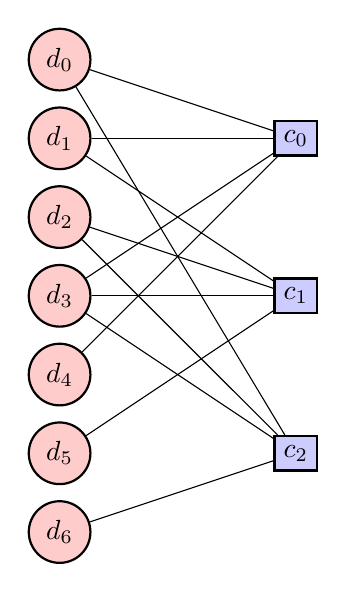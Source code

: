 \begin{tikzpicture}
\begin{scope}[every node/.style={circle,thick,draw,fill=red!20}]
    \node (d1) at (0,-0) {$d_0$};
    \node (d2) at (0,-1) {$d_1$};
    \node (d3) at (0,-2) {$d_2$};
    \node (d4) at (0,-3) {$d_3$};
    \node (d5) at (0,-4) {$d_4$};
    \node (d6) at (0,-5) {$d_5$};
    \node (d7) at (0,-6) {$d_6$};

    \node[style={rectangle,thick,draw, fill=blue!20}] (c1) at (3,-1) {$c_0$};
    \node[style={rectangle,thick,draw, fill=blue!20}] (c2) at (3,-3) {$c_1$};
    \node[style={rectangle,thick,draw, fill=blue!20}] (c3) at (3,-5) {$c_2$};
\end{scope}
\begin{scope}[>={Stealth},
            %   every node/.style={fill=white,circle},
            %   every edge/.style={draw=red}
              ]
    \path [-] (d1) edge node {} (c1);
    \path [-] (d2) edge node {} (c1);
    \path [-] (d4) edge node {} (c1);
    \path [-] (d5) edge node {} (c1);

    \path [-] (d2) edge node {} (c2);
    \path [-] (d3) edge node {} (c2);
    \path [-] (d4) edge node {} (c2);
    \path [-] (d6) edge node {} (c2);

    \path [-] (d1) edge node {} (c3);
    \path [-] (d3) edge node {} (c3);
    \path [-] (d4) edge node {} (c3);
    \path [-] (d7) edge node {} (c3);
\end{scope}
\end{tikzpicture}
